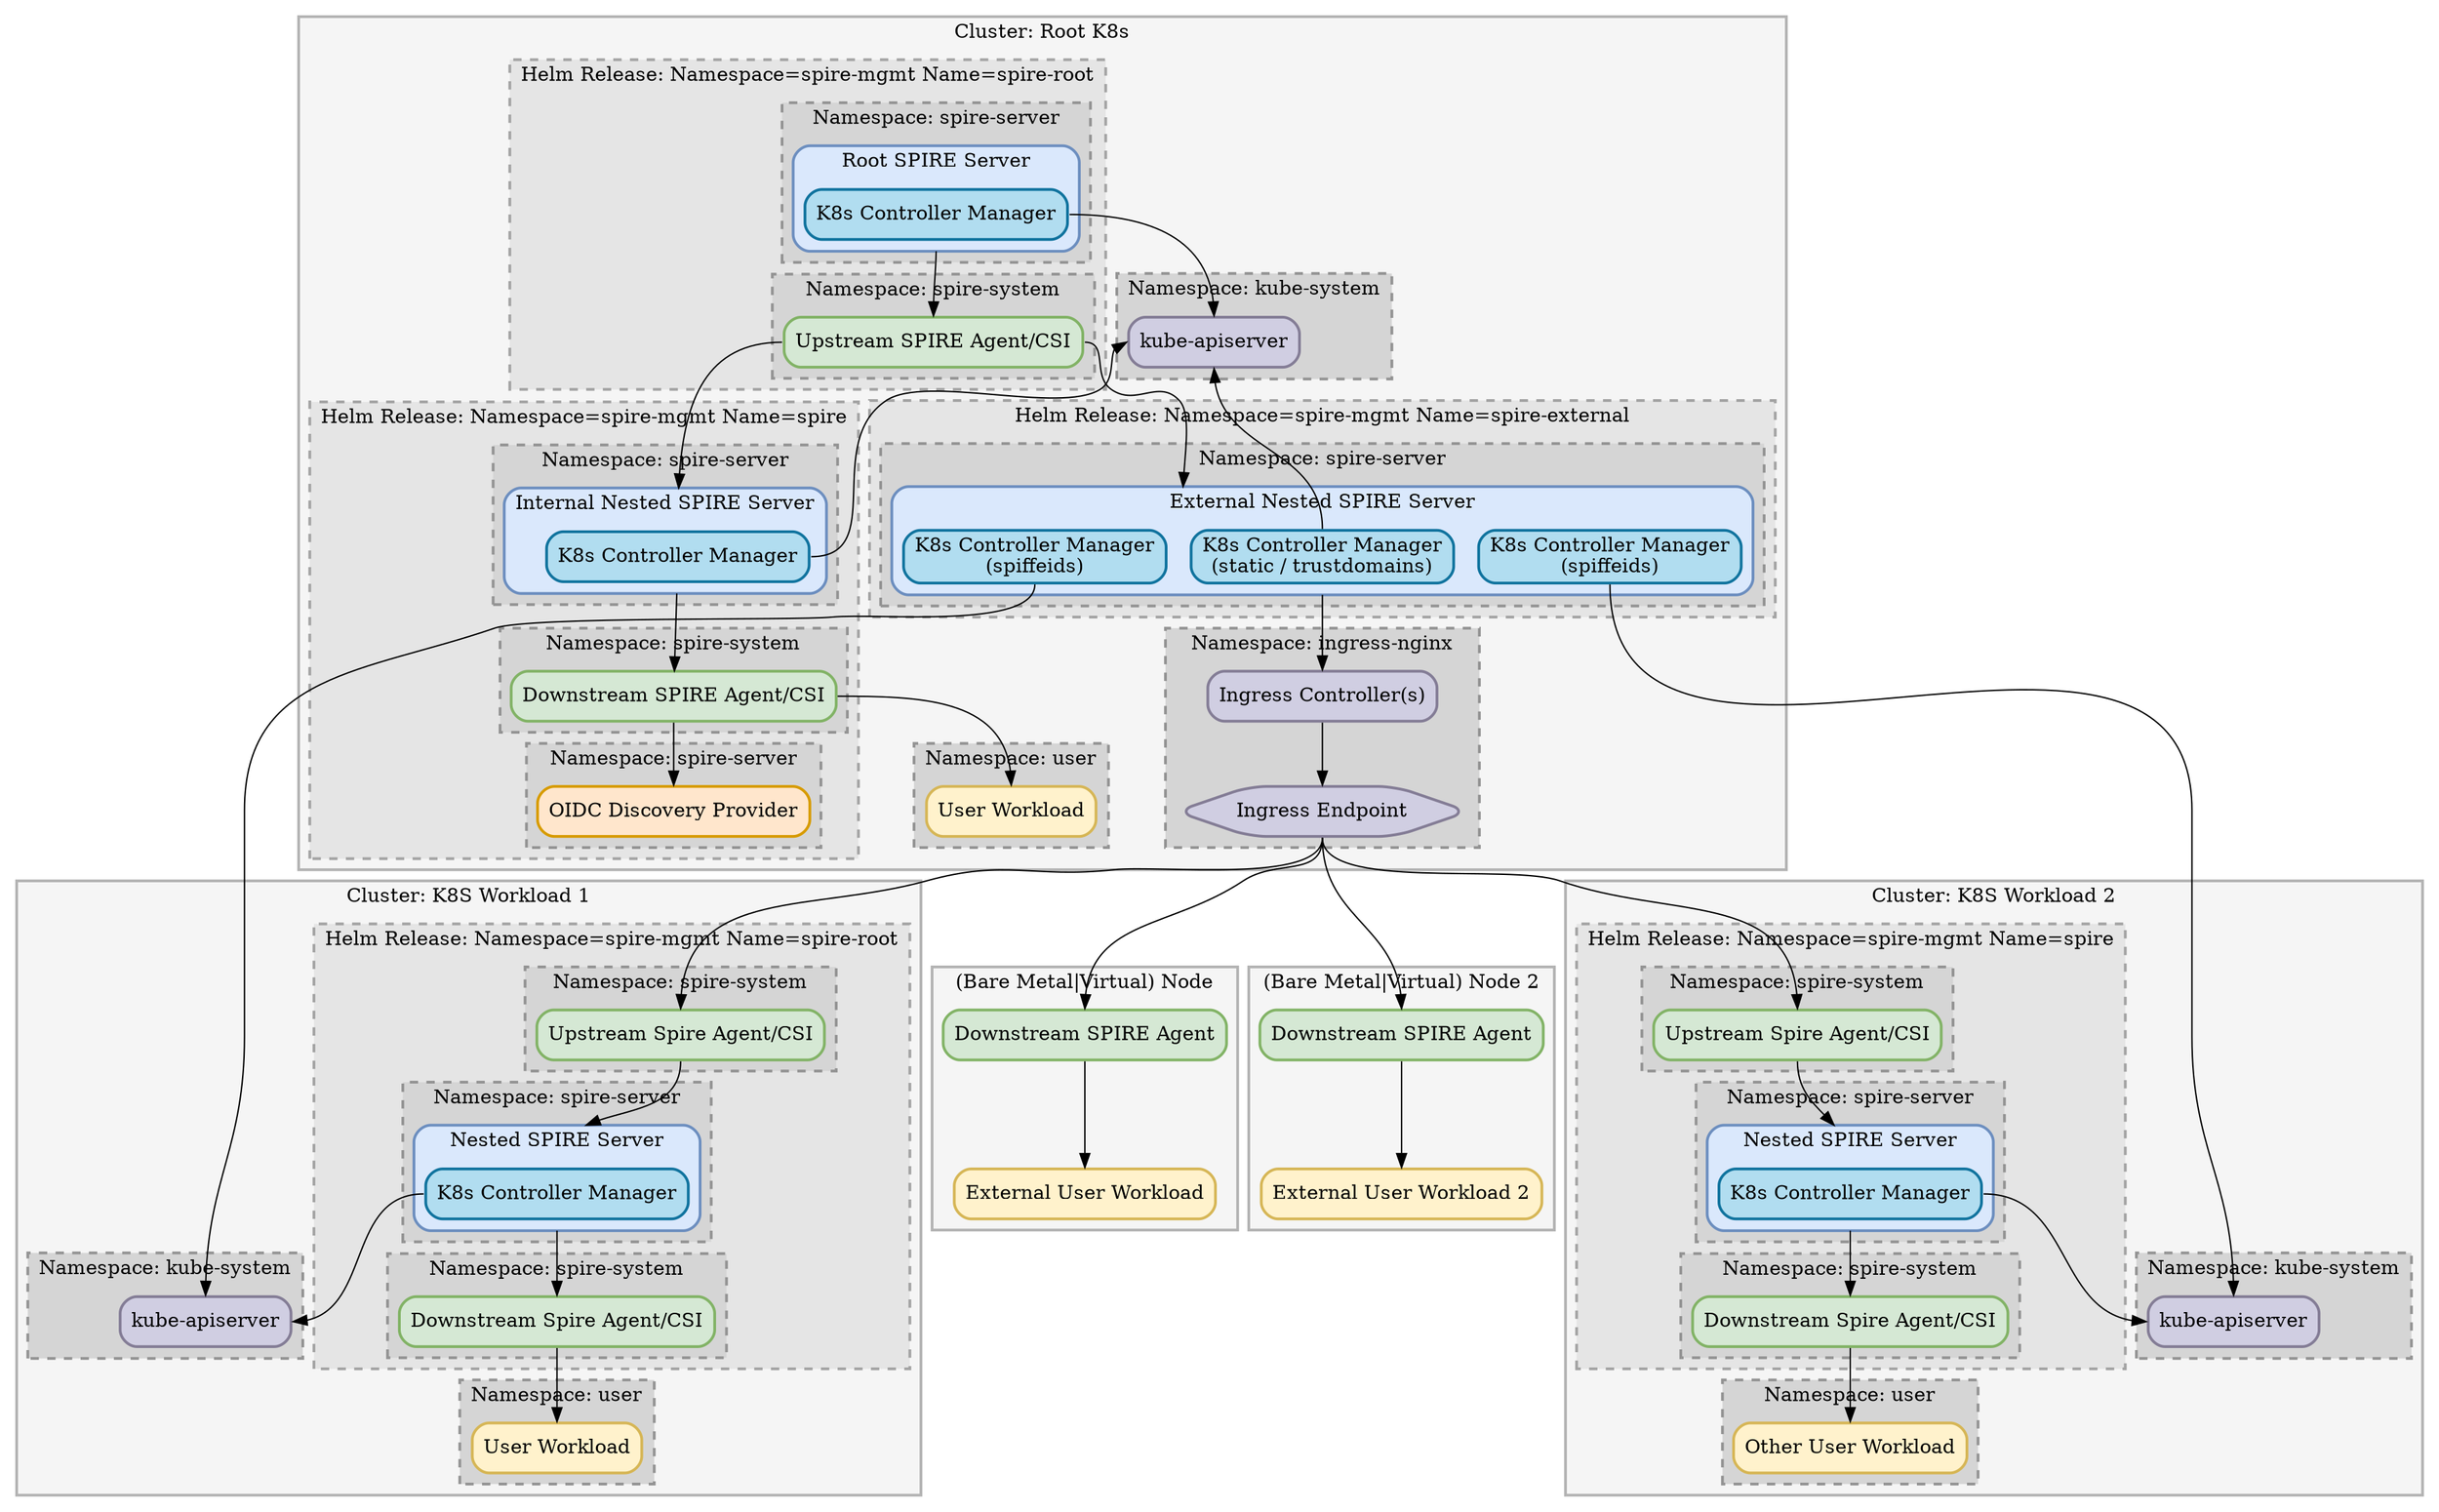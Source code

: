digraph G {
  compound=true;
  //splines = ortho;
  subgraph cluster_baremetal {
    label="(Bare Metal|Virtual) Node"
    style="filled,solid,bold";
    color="#b3b3b3";
    fillcolor="#f5f5f5";
    spireDownstreamAgentb [label="Downstream SPIRE Agent",shape="box",style="rounded,solid,filled,bold",color="#82b366",fillcolor="#d5e8d4"];
    userWorkloadb [label="External User Workload",shape="box",style="rounded,solid,filled,bold",color="#d6b656",fillcolor="#fff2cc"];
  }
  subgraph cluster_baremetal2 {
    label="(Bare Metal|Virtual) Node 2"
    style="filled,solid,bold";
    color="#b3b3b3";
    fillcolor="#f5f5f5";
    spireDownstreamAgentb2 [label="Downstream SPIRE Agent",shape="box",style="rounded,solid,filled,bold",color="#82b366",fillcolor="#d5e8d4"];
    userWorkloadb2 [label="External User Workload 2",shape="box",style="rounded,solid,filled,bold",color="#d6b656",fillcolor="#fff2cc"];
  }
  subgraph cluster_k8s {
    label="Cluster: Root K8s";
    style="filled,solid,bold";
    color="#b3b3b3";
    fillcolor="#f5f5f5";
    subgraph cluster_root_release {
      label="Helm Release: Namespace=spire-mgmt Name=spire-root";
      style="filled,dashed,bold";
      color="#a3a3a3";
      fillcolor="#e5e5e5";
      subgraph cluster_ns_root_server {
        style="filled,dashed,bold";
        color="#939393";
        fillcolor="#d5d5d5";
        label="Namespace: spire-server"
        subgraph cluster_ns_root_server_obj {
          style="filled,rounded,bold";
          color="#6c8ebf";
          fillcolor="#dae8fc";
          label="Root SPIRE Server"
          spireRoot [label="K8s Controller Manager",shape="record",style="rounded,solid,filled,bold",color="#10739e",fillcolor="#b1ddf0"];
        }
      }
      subgraph cluster_ns_root1_system {
        style="filled,dashed,bold";
        color="#939393";
        fillcolor="#d5d5d5";
        label="Namespace: spire-system"
        spireRootUpstreamAgent1 [label="Upstream SPIRE Agent/CSI",shape="box",style="rounded,solid,filled,bold",color="#82b366",fillcolor="#d5e8d4"];
      }
    }
    subgraph cluster_ns_root_kube_system {
      style="filled,dashed,bold";
      color="#939393";
      fillcolor="#d5d5d5";
      label="Namespace: kube-system"
      kubeApiServerRoot [label="kube-apiserver",shape="record",style="rounded,solid,filled,bold",color="#847d96",fillcolor="#d0cee2"];
    }
    subgraph cluster_nestedi_release {
      label="Helm Release: Namespace=spire-mgmt Name=spire"
      style="filled,dashed,bold";
      color="#a3a3a3";
      fillcolor="#e5e5e5";
      subgraph cluster_ns_nested1iserver {
        style="filled,dashed,bold";
        color="#939393";
        fillcolor="#d5d5d5";
        label="Namespace: spire-server";
        subgraph cluster_ns_internal_server_obj {
          style="filled,rounded,bold";
          color="#6c8ebf";
          fillcolor="#dae8fc";
          label="Internal Nested SPIRE Server"
          spireServerNestedi [label="K8s Controller Manager",shape="record",style="rounded,solid,filled,bold",color="#10739e",fillcolor="#b1ddf0"];
        }
      }
      subgraph cluster_ns_nestedi_system {
        style="filled,dashed,bold";
        color="#939393";
        fillcolor="#d5d5d5";
        label="Namespace: spire-system";
        spireDownstreamAgenti [label="Downstream SPIRE Agent/CSI",shape="box",style="rounded,solid,filled,bold",color="#82b366",fillcolor="#d5e8d4"];
      }
      subgraph cluster_ns_nestedi_system2 {
        style="filled,dashed,bold";
        color="#939393";
        fillcolor="#d5d5d5";
        label="Namespace: spire-server";
        oidc [label="OIDC Discovery Provider",shape="box",style="rounded,solid,filled,bold",color="#d79b00",fillcolor="#ffe6cc"];
      }
    }
    subgraph cluster_ns_nestede_system {
      style="filled,dashed,bold";
      color="#939393";
      fillcolor="#d5d5d5";
      label="Namespace: user";
      userWorkloadi1 [label="User Workload",shape="box",style="rounded,solid,filled,bold",color="#d6b656",fillcolor="#fff2cc"];
    }
//   subgraph cluster_ns_nestede_system2 {
//     style="filled,dashed,bold";
//     color="#939393";
//     fillcolor="#d5d5d5";
//     label="Namespace: other-user";
//     userWorkloadi2 [label="Other User Workload",shape="box",style="rounded,solid,filled,bold",color="#d6b656",fillcolor="#fff2cc"];
//   }
    subgraph cluster_nestede_release {
      label="Helm Release: Namespace=spire-mgmt Name=spire-external"
      style="filled,dashed,bold";
      color="#a3a3a3";
      fillcolor="#e5e5e5";
      subgraph cluster_ns_nestede_system3 {
        style="filled,dashed,bold";
        color="#939393";
        fillcolor="#d5d5d5";
        label="Namespace: spire-server";
        subgraph cluster_ns_external_server_obj {
          style="filled,rounded,bold";
          color="#6c8ebf";
          fillcolor="#dae8fc";
          label="External Nested SPIRE Server"
          spireServerNestedExternal [label="K8s Controller Manager\n(static / trustdomains)",shape="record",style="rounded,solid,filled,bold",color="#10739e",fillcolor="#b1ddf0"];
          spireServerNestedExternal1 [label="K8s Controller Manager\n(spiffeids)",shape="record",style="rounded,solid,filled,bold",color="#10739e",fillcolor="#b1ddf0"];
          spireServerNestedExternal2 [label="K8s Controller Manager\n(spiffeids)",shape="record",style="rounded,solid,filled,bold",color="#10739e",fillcolor="#b1ddf0"];
        }
      }
    }
    subgraph cluster_ns_nestede_kube_system {
      style="filled,dashed,bold";
      color="#939393";
      fillcolor="#d5d5d5";
      label="Namespace: ingress-nginx";
      ic [label="Ingress Controller(s)",shape="box",style="rounded,solid,filled,bold",color="#847d96",fillcolor="#d0cee2"];
      ie [label="Ingress Endpoint",shape="hexagon",style="rounded,solid,filled,bold",color="#847d96",fillcolor="#d0cee2"];
    }
  }
  subgraph cluster_nested1 {
    label="Cluster: K8S Workload 1";
    style="filled,solid,bold";
    color="#b3b3b3";
    fillcolor="#f5f5f5";
    subgraph cluster_nested1_release {
      label="Helm Release: Namespace=spire-mgmt Name=spire-root"
      style="filled,dashed,bold";
      color="#a3a3a3";
      fillcolor="#e5e5e5";
      subgraph cluster_nested1_ns1 {
        style="filled,dashed,bold";
        color="#939393";
        fillcolor="#d5d5d5";
        label="Namespace: spire-system"
        spireUpstreamAgent1 [label="Upstream Spire Agent/CSI",shape="box",style="rounded,solid,filled,bold",color="#82b366",fillcolor="#d5e8d4"];
      }
      subgraph cluster_nested1_ns2 {
        style="filled,dashed,bold";
        color="#939393";
        fillcolor="#d5d5d5";
        label="Namespace: spire-server"
        subgraph cluster_ns_nested1_server_obj {
          style="filled,rounded,bold";
          color="#6c8ebf";
          fillcolor="#dae8fc";
          label="Nested SPIRE Server"
          spireServerNested1 [label="K8s Controller Manager",shape="record",style="rounded,solid,filled,bold",color="#10739e",fillcolor="#b1ddf0"];
        }
      }
      subgraph cluster_nested1_ns3 {
        style="filled,dashed,bold";
        color="#939393";
        fillcolor="#d5d5d5";
        label="Namespace: spire-system"
        spireDownstreamAgent1 [label="Downstream Spire Agent/CSI",shape="box",style="rounded,solid,filled,bold",color="#82b366",fillcolor="#d5e8d4"];
      }
    }
    subgraph cluster_nested1_user {
      style="filled,dashed,bold";
      color="#939393";
      fillcolor="#d5d5d5";
      label="Namespace: user"
      userWorkload1 [label="User Workload",shape="box",style="rounded,solid,filled,bold",color="#d6b656",fillcolor="#fff2cc"];
    }
    subgraph cluster_ns_nested1_kube_system {
      style="filled,dashed,bold";
      color="#939393";
      fillcolor="#d5d5d5";
      label="Namespace: kube-system"
      kubeApiServerNested1 [label="kube-apiserver",shape="record",style="rounded,solid,filled,bold",color="#847d96",fillcolor="#d0cee2"];
    }
  }
  subgraph cluster_nested2 {
    label="Cluster: K8S Workload 2";
    style="filled,solid,bold";
    color="#b3b3b3";
    fillcolor="#f5f5f5";
    subgraph cluster_nested2_release {
      label="Helm Release: Namespace=spire-mgmt Name=spire"
      style="filled,dashed,bold";
      color="#a3a3a3";
      fillcolor="#e5e5e5";
      subgraph cluster_nested2_ns1 {
        style="filled,dashed,bold";
        color="#939393";
        fillcolor="#d5d5d5";
        label="Namespace: spire-system"
        spireUpstreamAgent2 [label="Upstream Spire Agent/CSI",shape="box",style="rounded,solid,filled,bold",color="#82b366",fillcolor="#d5e8d4"];
      }
      subgraph cluster_nested2_ns2 {
        style="filled,dashed,bold";
        color="#939393";
        fillcolor="#d5d5d5";
        label="Namespace: spire-server"
        subgraph cluster_ns_nested2_server_obj {
          style="filled,rounded,bold";
          color="#6c8ebf";
          fillcolor="#dae8fc";
          label="Nested SPIRE Server"
          spireServerNested2 [label="K8s Controller Manager",shape="record",style="rounded,solid,filled,bold",color="#10739e",fillcolor="#b1ddf0"];
        }
      }
      subgraph cluster_nested2_ns3 {
        style="filled,dashed,bold";
        color="#939393";
        fillcolor="#d5d5d5";
        label="Namespace: spire-system"
        spireDownstreamAgent2 [label="Downstream Spire Agent/CSI",shape="box",style="rounded,solid,filled,bold",color="#82b366",fillcolor="#d5e8d4"];
      }
    }
    subgraph cluster_nested2_user {
      style="filled,dashed,bold";
      color="#939393";
      fillcolor="#d5d5d5";
      label="Namespace: user"
      userWorkload2 [label="Other User Workload",shape="box",style="rounded,solid,filled,bold",color="#d6b656",fillcolor="#fff2cc"];
    }
    subgraph cluster_ns_nested2_kube_system {
      style="filled,dashed,bold";
      color="#939393";
      fillcolor="#d5d5d5";
      label="Namespace: kube-system"
      kubeApiServerNested2 [label="kube-apiserver",shape="record",style="rounded,solid,filled,bold",color="#847d96",fillcolor="#d0cee2"];
    }
  }
  //root
  spireRoot:e -> kubeApiServerRoot:n;
  spireRoot:s -> spireRootUpstreamAgent1:n [ltail=cluster_ns_root_server_obj];

  //internal
  spireRootUpstreamAgent1:w -> spireServerNestedi:n [lhead=cluster_ns_internal_server_obj];
  spireServerNestedi -> spireDownstreamAgenti [ltail=cluster_ns_internal_server_obj];
  spireServerNestedi:e -> kubeApiServerRoot:w[weight=0];
  spireDownstreamAgenti:s -> oidc:n;
  spireDownstreamAgenti:e -> userWorkloadi1:n[weight=0];

  ic:s -> ie:n;

  //external
  spireRootUpstreamAgent1:e -> spireServerNestedExternal:nw [lhead=cluster_ns_external_server_obj];
  spireServerNestedExternal:n -> kubeApiServerRoot:s [weight=0];
  spireServerNestedExternal:s -> ic:n [ltail=cluster_ns_external_server_obj];

  //externalNodes
  ie:s -> spireDownstreamAgentb:n;
  spireDownstreamAgentb:s -> userWorkloadb:n;
  ie:s -> spireDownstreamAgentb2:n;
  spireDownstreamAgentb2:s -> userWorkloadb2:n;

  //k8s workload 1
  spireServerNestedExternal1:s -> kubeApiServerNested1:n;
  spireServerNested1:w -> kubeApiServerNested1:e;
  ie:s -> spireUpstreamAgent1:n;
  spireUpstreamAgent1:s -> spireServerNested1:n [lhead=cluster_ns_nested1_server_obj];
  spireServerNested1:s -> spireDownstreamAgent1:n [ltail=cluster_ns_nested1_server_obj];
  spireDownstreamAgent1:s -> userWorkload1:n;

  //k8s workload b
  spireServerNestedExternal2:s -> kubeApiServerNested2:n;
  spireServerNested2:e -> kubeApiServerNested2:w;
  ie:s -> spireUpstreamAgent2:n;
  spireUpstreamAgent2:s -> spireServerNested2:n [lhead=cluster_ns_nested2_server_obj];
  spireServerNested2:s -> spireDownstreamAgent2:n [ltail=cluster_ns_nested2_server_obj];
  spireDownstreamAgent2:s -> userWorkload2:n;
}

